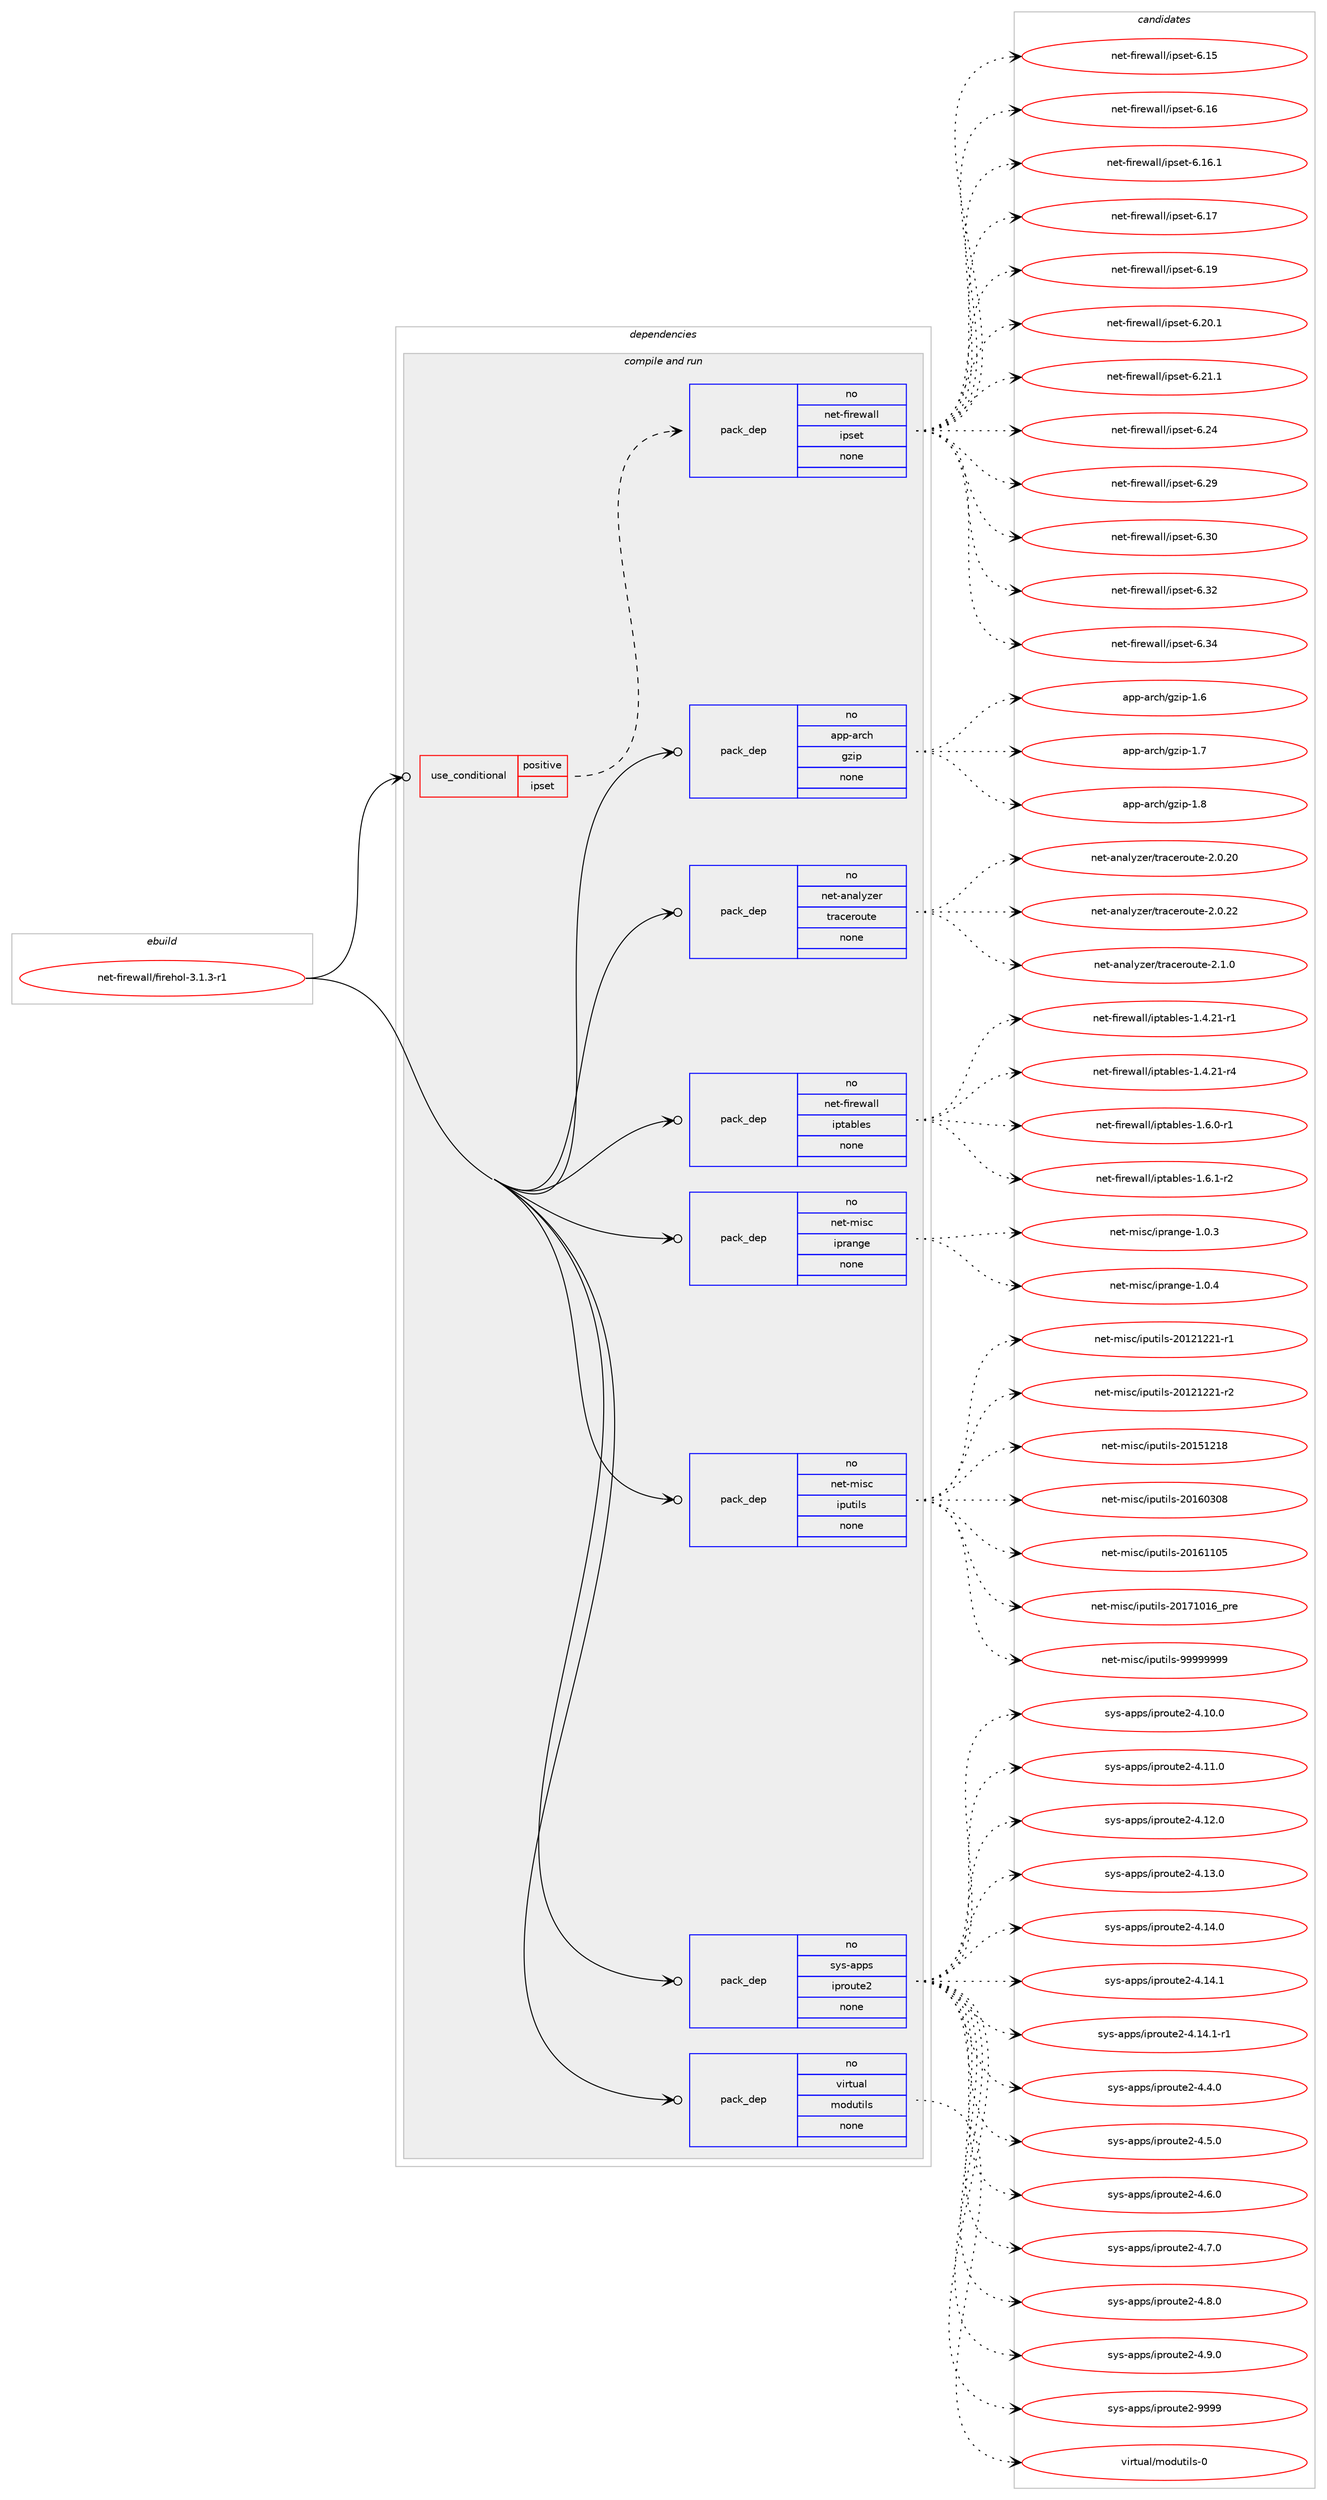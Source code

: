 digraph prolog {

# *************
# Graph options
# *************

newrank=true;
concentrate=true;
compound=true;
graph [rankdir=LR,fontname=Helvetica,fontsize=10,ranksep=1.5];#, ranksep=2.5, nodesep=0.2];
edge  [arrowhead=vee];
node  [fontname=Helvetica,fontsize=10];

# **********
# The ebuild
# **********

subgraph cluster_leftcol {
color=gray;
rank=same;
label=<<i>ebuild</i>>;
id [label="net-firewall/firehol-3.1.3-r1", color=red, width=4, href="../net-firewall/firehol-3.1.3-r1.svg"];
}

# ****************
# The dependencies
# ****************

subgraph cluster_midcol {
color=gray;
label=<<i>dependencies</i>>;
subgraph cluster_compile {
fillcolor="#eeeeee";
style=filled;
label=<<i>compile</i>>;
}
subgraph cluster_compileandrun {
fillcolor="#eeeeee";
style=filled;
label=<<i>compile and run</i>>;
subgraph cond37 {
dependency88 [label=<<TABLE BORDER="0" CELLBORDER="1" CELLSPACING="0" CELLPADDING="4"><TR><TD ROWSPAN="3" CELLPADDING="10">use_conditional</TD></TR><TR><TD>positive</TD></TR><TR><TD>ipset</TD></TR></TABLE>>, shape=none, color=red];
subgraph pack52 {
dependency89 [label=<<TABLE BORDER="0" CELLBORDER="1" CELLSPACING="0" CELLPADDING="4" WIDTH="220"><TR><TD ROWSPAN="6" CELLPADDING="30">pack_dep</TD></TR><TR><TD WIDTH="110">no</TD></TR><TR><TD>net-firewall</TD></TR><TR><TD>ipset</TD></TR><TR><TD>none</TD></TR><TR><TD></TD></TR></TABLE>>, shape=none, color=blue];
}
dependency88:e -> dependency89:w [weight=20,style="dashed",arrowhead="vee"];
}
id:e -> dependency88:w [weight=20,style="solid",arrowhead="odotvee"];
subgraph pack53 {
dependency90 [label=<<TABLE BORDER="0" CELLBORDER="1" CELLSPACING="0" CELLPADDING="4" WIDTH="220"><TR><TD ROWSPAN="6" CELLPADDING="30">pack_dep</TD></TR><TR><TD WIDTH="110">no</TD></TR><TR><TD>app-arch</TD></TR><TR><TD>gzip</TD></TR><TR><TD>none</TD></TR><TR><TD></TD></TR></TABLE>>, shape=none, color=blue];
}
id:e -> dependency90:w [weight=20,style="solid",arrowhead="odotvee"];
subgraph pack54 {
dependency91 [label=<<TABLE BORDER="0" CELLBORDER="1" CELLSPACING="0" CELLPADDING="4" WIDTH="220"><TR><TD ROWSPAN="6" CELLPADDING="30">pack_dep</TD></TR><TR><TD WIDTH="110">no</TD></TR><TR><TD>net-analyzer</TD></TR><TR><TD>traceroute</TD></TR><TR><TD>none</TD></TR><TR><TD></TD></TR></TABLE>>, shape=none, color=blue];
}
id:e -> dependency91:w [weight=20,style="solid",arrowhead="odotvee"];
subgraph pack55 {
dependency92 [label=<<TABLE BORDER="0" CELLBORDER="1" CELLSPACING="0" CELLPADDING="4" WIDTH="220"><TR><TD ROWSPAN="6" CELLPADDING="30">pack_dep</TD></TR><TR><TD WIDTH="110">no</TD></TR><TR><TD>net-firewall</TD></TR><TR><TD>iptables</TD></TR><TR><TD>none</TD></TR><TR><TD></TD></TR></TABLE>>, shape=none, color=blue];
}
id:e -> dependency92:w [weight=20,style="solid",arrowhead="odotvee"];
subgraph pack56 {
dependency93 [label=<<TABLE BORDER="0" CELLBORDER="1" CELLSPACING="0" CELLPADDING="4" WIDTH="220"><TR><TD ROWSPAN="6" CELLPADDING="30">pack_dep</TD></TR><TR><TD WIDTH="110">no</TD></TR><TR><TD>net-misc</TD></TR><TR><TD>iprange</TD></TR><TR><TD>none</TD></TR><TR><TD></TD></TR></TABLE>>, shape=none, color=blue];
}
id:e -> dependency93:w [weight=20,style="solid",arrowhead="odotvee"];
subgraph pack57 {
dependency94 [label=<<TABLE BORDER="0" CELLBORDER="1" CELLSPACING="0" CELLPADDING="4" WIDTH="220"><TR><TD ROWSPAN="6" CELLPADDING="30">pack_dep</TD></TR><TR><TD WIDTH="110">no</TD></TR><TR><TD>net-misc</TD></TR><TR><TD>iputils</TD></TR><TR><TD>none</TD></TR><TR><TD></TD></TR></TABLE>>, shape=none, color=blue];
}
id:e -> dependency94:w [weight=20,style="solid",arrowhead="odotvee"];
subgraph pack58 {
dependency95 [label=<<TABLE BORDER="0" CELLBORDER="1" CELLSPACING="0" CELLPADDING="4" WIDTH="220"><TR><TD ROWSPAN="6" CELLPADDING="30">pack_dep</TD></TR><TR><TD WIDTH="110">no</TD></TR><TR><TD>sys-apps</TD></TR><TR><TD>iproute2</TD></TR><TR><TD>none</TD></TR><TR><TD></TD></TR></TABLE>>, shape=none, color=blue];
}
id:e -> dependency95:w [weight=20,style="solid",arrowhead="odotvee"];
subgraph pack59 {
dependency96 [label=<<TABLE BORDER="0" CELLBORDER="1" CELLSPACING="0" CELLPADDING="4" WIDTH="220"><TR><TD ROWSPAN="6" CELLPADDING="30">pack_dep</TD></TR><TR><TD WIDTH="110">no</TD></TR><TR><TD>virtual</TD></TR><TR><TD>modutils</TD></TR><TR><TD>none</TD></TR><TR><TD></TD></TR></TABLE>>, shape=none, color=blue];
}
id:e -> dependency96:w [weight=20,style="solid",arrowhead="odotvee"];
}
subgraph cluster_run {
fillcolor="#eeeeee";
style=filled;
label=<<i>run</i>>;
}
}

# **************
# The candidates
# **************

subgraph cluster_choices {
rank=same;
color=gray;
label=<<i>candidates</i>>;

subgraph choice52 {
color=black;
nodesep=1;
choice1101011164510210511410111997108108471051121151011164554464953 [label="net-firewall/ipset-6.15", color=red, width=4,href="../net-firewall/ipset-6.15.svg"];
choice1101011164510210511410111997108108471051121151011164554464954 [label="net-firewall/ipset-6.16", color=red, width=4,href="../net-firewall/ipset-6.16.svg"];
choice11010111645102105114101119971081084710511211510111645544649544649 [label="net-firewall/ipset-6.16.1", color=red, width=4,href="../net-firewall/ipset-6.16.1.svg"];
choice1101011164510210511410111997108108471051121151011164554464955 [label="net-firewall/ipset-6.17", color=red, width=4,href="../net-firewall/ipset-6.17.svg"];
choice1101011164510210511410111997108108471051121151011164554464957 [label="net-firewall/ipset-6.19", color=red, width=4,href="../net-firewall/ipset-6.19.svg"];
choice11010111645102105114101119971081084710511211510111645544650484649 [label="net-firewall/ipset-6.20.1", color=red, width=4,href="../net-firewall/ipset-6.20.1.svg"];
choice11010111645102105114101119971081084710511211510111645544650494649 [label="net-firewall/ipset-6.21.1", color=red, width=4,href="../net-firewall/ipset-6.21.1.svg"];
choice1101011164510210511410111997108108471051121151011164554465052 [label="net-firewall/ipset-6.24", color=red, width=4,href="../net-firewall/ipset-6.24.svg"];
choice1101011164510210511410111997108108471051121151011164554465057 [label="net-firewall/ipset-6.29", color=red, width=4,href="../net-firewall/ipset-6.29.svg"];
choice1101011164510210511410111997108108471051121151011164554465148 [label="net-firewall/ipset-6.30", color=red, width=4,href="../net-firewall/ipset-6.30.svg"];
choice1101011164510210511410111997108108471051121151011164554465150 [label="net-firewall/ipset-6.32", color=red, width=4,href="../net-firewall/ipset-6.32.svg"];
choice1101011164510210511410111997108108471051121151011164554465152 [label="net-firewall/ipset-6.34", color=red, width=4,href="../net-firewall/ipset-6.34.svg"];
dependency89:e -> choice1101011164510210511410111997108108471051121151011164554464953:w [style=dotted,weight="100"];
dependency89:e -> choice1101011164510210511410111997108108471051121151011164554464954:w [style=dotted,weight="100"];
dependency89:e -> choice11010111645102105114101119971081084710511211510111645544649544649:w [style=dotted,weight="100"];
dependency89:e -> choice1101011164510210511410111997108108471051121151011164554464955:w [style=dotted,weight="100"];
dependency89:e -> choice1101011164510210511410111997108108471051121151011164554464957:w [style=dotted,weight="100"];
dependency89:e -> choice11010111645102105114101119971081084710511211510111645544650484649:w [style=dotted,weight="100"];
dependency89:e -> choice11010111645102105114101119971081084710511211510111645544650494649:w [style=dotted,weight="100"];
dependency89:e -> choice1101011164510210511410111997108108471051121151011164554465052:w [style=dotted,weight="100"];
dependency89:e -> choice1101011164510210511410111997108108471051121151011164554465057:w [style=dotted,weight="100"];
dependency89:e -> choice1101011164510210511410111997108108471051121151011164554465148:w [style=dotted,weight="100"];
dependency89:e -> choice1101011164510210511410111997108108471051121151011164554465150:w [style=dotted,weight="100"];
dependency89:e -> choice1101011164510210511410111997108108471051121151011164554465152:w [style=dotted,weight="100"];
}
subgraph choice53 {
color=black;
nodesep=1;
choice971121124597114991044710312210511245494654 [label="app-arch/gzip-1.6", color=red, width=4,href="../app-arch/gzip-1.6.svg"];
choice971121124597114991044710312210511245494655 [label="app-arch/gzip-1.7", color=red, width=4,href="../app-arch/gzip-1.7.svg"];
choice971121124597114991044710312210511245494656 [label="app-arch/gzip-1.8", color=red, width=4,href="../app-arch/gzip-1.8.svg"];
dependency90:e -> choice971121124597114991044710312210511245494654:w [style=dotted,weight="100"];
dependency90:e -> choice971121124597114991044710312210511245494655:w [style=dotted,weight="100"];
dependency90:e -> choice971121124597114991044710312210511245494656:w [style=dotted,weight="100"];
}
subgraph choice54 {
color=black;
nodesep=1;
choice11010111645971109710812112210111447116114979910111411111711610145504648465048 [label="net-analyzer/traceroute-2.0.20", color=red, width=4,href="../net-analyzer/traceroute-2.0.20.svg"];
choice11010111645971109710812112210111447116114979910111411111711610145504648465050 [label="net-analyzer/traceroute-2.0.22", color=red, width=4,href="../net-analyzer/traceroute-2.0.22.svg"];
choice110101116459711097108121122101114471161149799101114111117116101455046494648 [label="net-analyzer/traceroute-2.1.0", color=red, width=4,href="../net-analyzer/traceroute-2.1.0.svg"];
dependency91:e -> choice11010111645971109710812112210111447116114979910111411111711610145504648465048:w [style=dotted,weight="100"];
dependency91:e -> choice11010111645971109710812112210111447116114979910111411111711610145504648465050:w [style=dotted,weight="100"];
dependency91:e -> choice110101116459711097108121122101114471161149799101114111117116101455046494648:w [style=dotted,weight="100"];
}
subgraph choice55 {
color=black;
nodesep=1;
choice1101011164510210511410111997108108471051121169798108101115454946524650494511449 [label="net-firewall/iptables-1.4.21-r1", color=red, width=4,href="../net-firewall/iptables-1.4.21-r1.svg"];
choice1101011164510210511410111997108108471051121169798108101115454946524650494511452 [label="net-firewall/iptables-1.4.21-r4", color=red, width=4,href="../net-firewall/iptables-1.4.21-r4.svg"];
choice11010111645102105114101119971081084710511211697981081011154549465446484511449 [label="net-firewall/iptables-1.6.0-r1", color=red, width=4,href="../net-firewall/iptables-1.6.0-r1.svg"];
choice11010111645102105114101119971081084710511211697981081011154549465446494511450 [label="net-firewall/iptables-1.6.1-r2", color=red, width=4,href="../net-firewall/iptables-1.6.1-r2.svg"];
dependency92:e -> choice1101011164510210511410111997108108471051121169798108101115454946524650494511449:w [style=dotted,weight="100"];
dependency92:e -> choice1101011164510210511410111997108108471051121169798108101115454946524650494511452:w [style=dotted,weight="100"];
dependency92:e -> choice11010111645102105114101119971081084710511211697981081011154549465446484511449:w [style=dotted,weight="100"];
dependency92:e -> choice11010111645102105114101119971081084710511211697981081011154549465446494511450:w [style=dotted,weight="100"];
}
subgraph choice56 {
color=black;
nodesep=1;
choice11010111645109105115994710511211497110103101454946484651 [label="net-misc/iprange-1.0.3", color=red, width=4,href="../net-misc/iprange-1.0.3.svg"];
choice11010111645109105115994710511211497110103101454946484652 [label="net-misc/iprange-1.0.4", color=red, width=4,href="../net-misc/iprange-1.0.4.svg"];
dependency93:e -> choice11010111645109105115994710511211497110103101454946484651:w [style=dotted,weight="100"];
dependency93:e -> choice11010111645109105115994710511211497110103101454946484652:w [style=dotted,weight="100"];
}
subgraph choice57 {
color=black;
nodesep=1;
choice1101011164510910511599471051121171161051081154550484950495050494511449 [label="net-misc/iputils-20121221-r1", color=red, width=4,href="../net-misc/iputils-20121221-r1.svg"];
choice1101011164510910511599471051121171161051081154550484950495050494511450 [label="net-misc/iputils-20121221-r2", color=red, width=4,href="../net-misc/iputils-20121221-r2.svg"];
choice110101116451091051159947105112117116105108115455048495349504956 [label="net-misc/iputils-20151218", color=red, width=4,href="../net-misc/iputils-20151218.svg"];
choice110101116451091051159947105112117116105108115455048495448514856 [label="net-misc/iputils-20160308", color=red, width=4,href="../net-misc/iputils-20160308.svg"];
choice110101116451091051159947105112117116105108115455048495449494853 [label="net-misc/iputils-20161105", color=red, width=4,href="../net-misc/iputils-20161105.svg"];
choice11010111645109105115994710511211711610510811545504849554948495495112114101 [label="net-misc/iputils-20171016_pre", color=red, width=4,href="../net-misc/iputils-20171016_pre.svg"];
choice110101116451091051159947105112117116105108115455757575757575757 [label="net-misc/iputils-99999999", color=red, width=4,href="../net-misc/iputils-99999999.svg"];
dependency94:e -> choice1101011164510910511599471051121171161051081154550484950495050494511449:w [style=dotted,weight="100"];
dependency94:e -> choice1101011164510910511599471051121171161051081154550484950495050494511450:w [style=dotted,weight="100"];
dependency94:e -> choice110101116451091051159947105112117116105108115455048495349504956:w [style=dotted,weight="100"];
dependency94:e -> choice110101116451091051159947105112117116105108115455048495448514856:w [style=dotted,weight="100"];
dependency94:e -> choice110101116451091051159947105112117116105108115455048495449494853:w [style=dotted,weight="100"];
dependency94:e -> choice11010111645109105115994710511211711610510811545504849554948495495112114101:w [style=dotted,weight="100"];
dependency94:e -> choice110101116451091051159947105112117116105108115455757575757575757:w [style=dotted,weight="100"];
}
subgraph choice58 {
color=black;
nodesep=1;
choice1151211154597112112115471051121141111171161015045524649484648 [label="sys-apps/iproute2-4.10.0", color=red, width=4,href="../sys-apps/iproute2-4.10.0.svg"];
choice1151211154597112112115471051121141111171161015045524649494648 [label="sys-apps/iproute2-4.11.0", color=red, width=4,href="../sys-apps/iproute2-4.11.0.svg"];
choice1151211154597112112115471051121141111171161015045524649504648 [label="sys-apps/iproute2-4.12.0", color=red, width=4,href="../sys-apps/iproute2-4.12.0.svg"];
choice1151211154597112112115471051121141111171161015045524649514648 [label="sys-apps/iproute2-4.13.0", color=red, width=4,href="../sys-apps/iproute2-4.13.0.svg"];
choice1151211154597112112115471051121141111171161015045524649524648 [label="sys-apps/iproute2-4.14.0", color=red, width=4,href="../sys-apps/iproute2-4.14.0.svg"];
choice1151211154597112112115471051121141111171161015045524649524649 [label="sys-apps/iproute2-4.14.1", color=red, width=4,href="../sys-apps/iproute2-4.14.1.svg"];
choice11512111545971121121154710511211411111711610150455246495246494511449 [label="sys-apps/iproute2-4.14.1-r1", color=red, width=4,href="../sys-apps/iproute2-4.14.1-r1.svg"];
choice11512111545971121121154710511211411111711610150455246524648 [label="sys-apps/iproute2-4.4.0", color=red, width=4,href="../sys-apps/iproute2-4.4.0.svg"];
choice11512111545971121121154710511211411111711610150455246534648 [label="sys-apps/iproute2-4.5.0", color=red, width=4,href="../sys-apps/iproute2-4.5.0.svg"];
choice11512111545971121121154710511211411111711610150455246544648 [label="sys-apps/iproute2-4.6.0", color=red, width=4,href="../sys-apps/iproute2-4.6.0.svg"];
choice11512111545971121121154710511211411111711610150455246554648 [label="sys-apps/iproute2-4.7.0", color=red, width=4,href="../sys-apps/iproute2-4.7.0.svg"];
choice11512111545971121121154710511211411111711610150455246564648 [label="sys-apps/iproute2-4.8.0", color=red, width=4,href="../sys-apps/iproute2-4.8.0.svg"];
choice11512111545971121121154710511211411111711610150455246574648 [label="sys-apps/iproute2-4.9.0", color=red, width=4,href="../sys-apps/iproute2-4.9.0.svg"];
choice115121115459711211211547105112114111117116101504557575757 [label="sys-apps/iproute2-9999", color=red, width=4,href="../sys-apps/iproute2-9999.svg"];
dependency95:e -> choice1151211154597112112115471051121141111171161015045524649484648:w [style=dotted,weight="100"];
dependency95:e -> choice1151211154597112112115471051121141111171161015045524649494648:w [style=dotted,weight="100"];
dependency95:e -> choice1151211154597112112115471051121141111171161015045524649504648:w [style=dotted,weight="100"];
dependency95:e -> choice1151211154597112112115471051121141111171161015045524649514648:w [style=dotted,weight="100"];
dependency95:e -> choice1151211154597112112115471051121141111171161015045524649524648:w [style=dotted,weight="100"];
dependency95:e -> choice1151211154597112112115471051121141111171161015045524649524649:w [style=dotted,weight="100"];
dependency95:e -> choice11512111545971121121154710511211411111711610150455246495246494511449:w [style=dotted,weight="100"];
dependency95:e -> choice11512111545971121121154710511211411111711610150455246524648:w [style=dotted,weight="100"];
dependency95:e -> choice11512111545971121121154710511211411111711610150455246534648:w [style=dotted,weight="100"];
dependency95:e -> choice11512111545971121121154710511211411111711610150455246544648:w [style=dotted,weight="100"];
dependency95:e -> choice11512111545971121121154710511211411111711610150455246554648:w [style=dotted,weight="100"];
dependency95:e -> choice11512111545971121121154710511211411111711610150455246564648:w [style=dotted,weight="100"];
dependency95:e -> choice11512111545971121121154710511211411111711610150455246574648:w [style=dotted,weight="100"];
dependency95:e -> choice115121115459711211211547105112114111117116101504557575757:w [style=dotted,weight="100"];
}
subgraph choice59 {
color=black;
nodesep=1;
choice11810511411611797108471091111001171161051081154548 [label="virtual/modutils-0", color=red, width=4,href="../virtual/modutils-0.svg"];
dependency96:e -> choice11810511411611797108471091111001171161051081154548:w [style=dotted,weight="100"];
}
}

}
